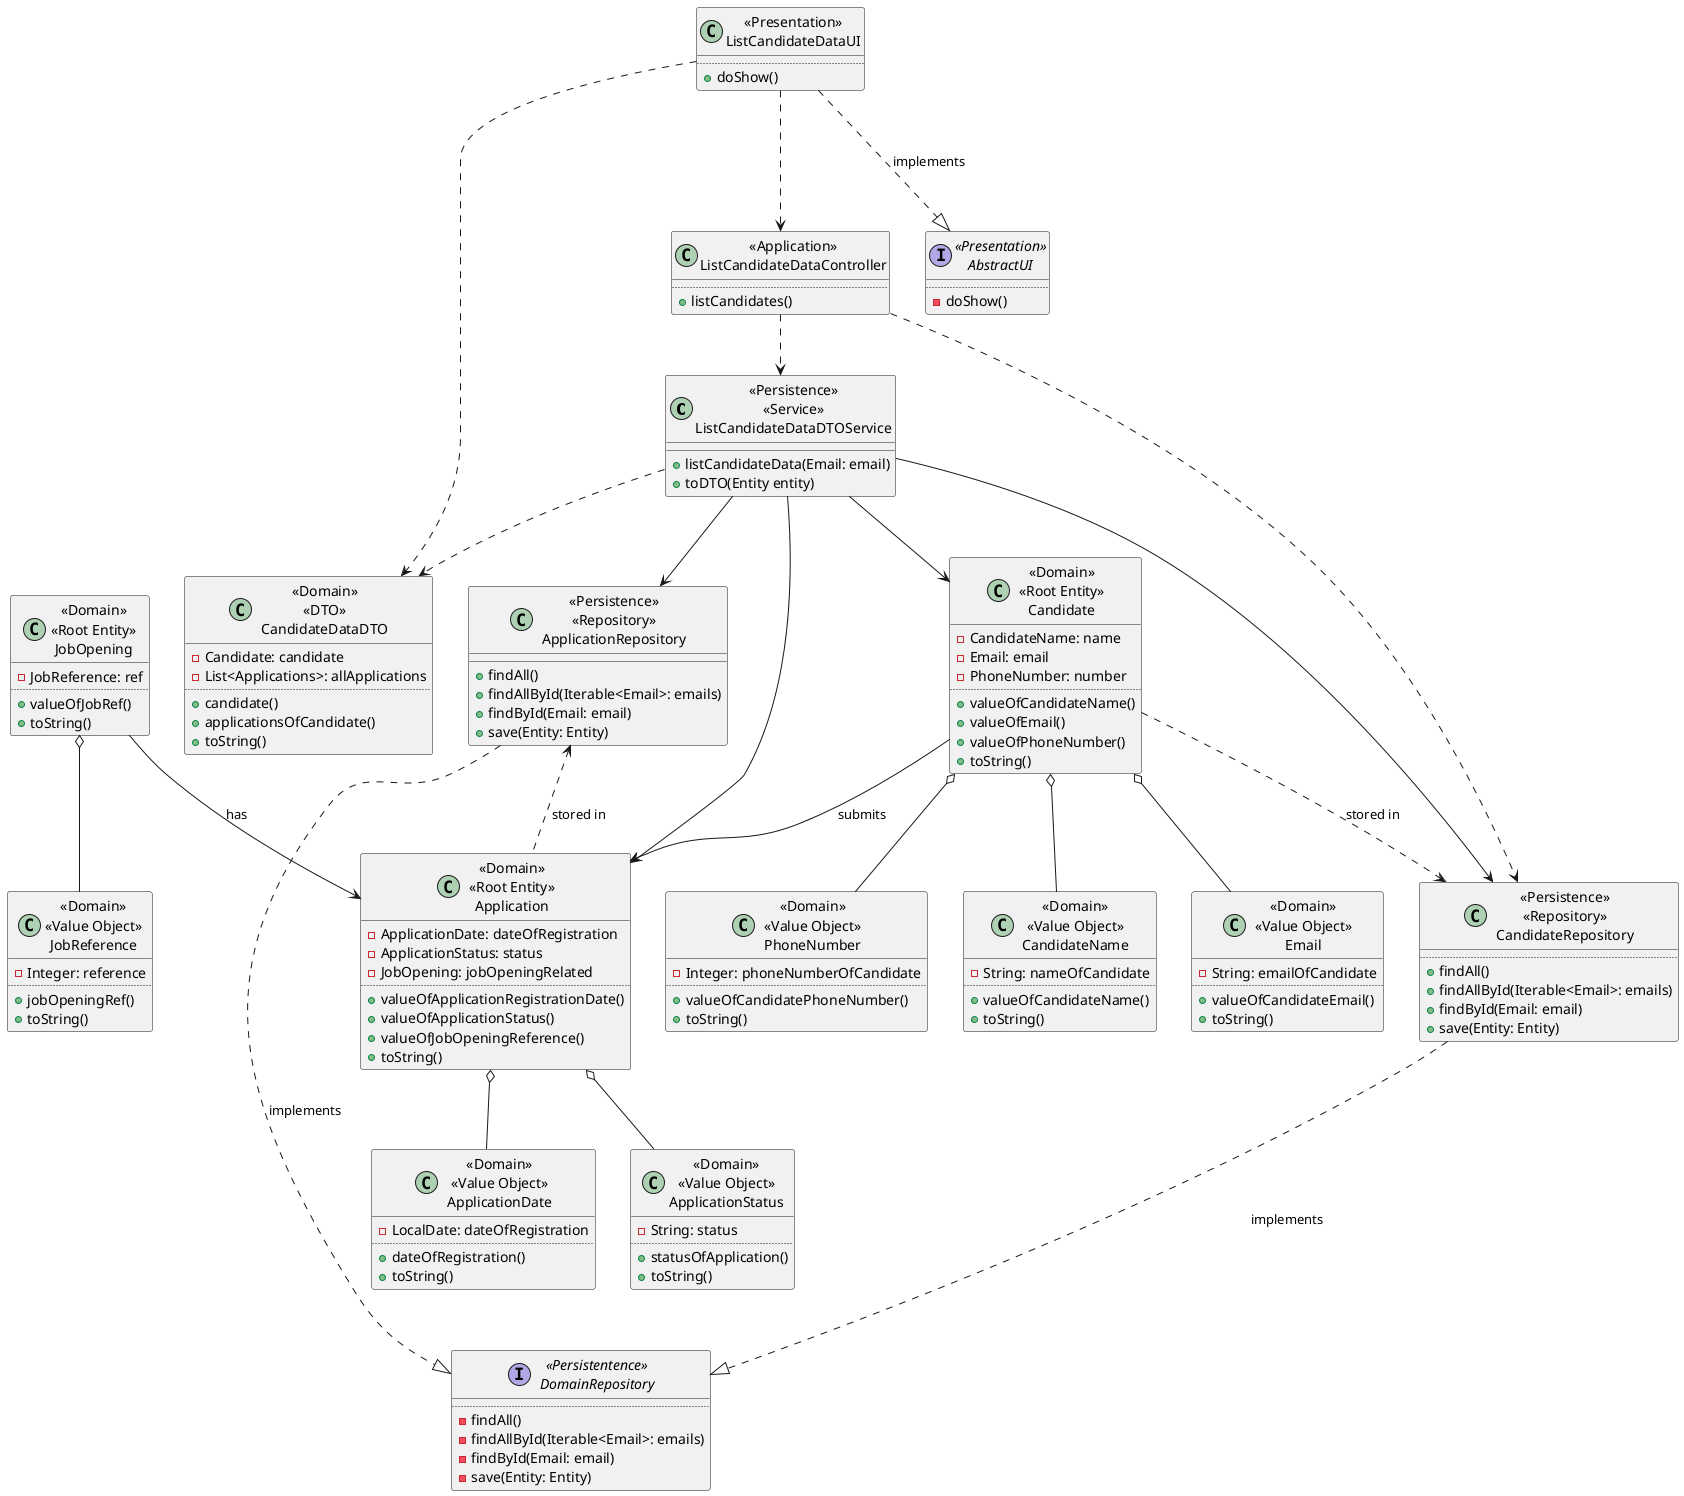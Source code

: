 @startuml
'https://plantuml.com/class-diagram

skinparam groupInheritance 3

Class "<<Persistence>>\n<<Service>>\nListCandidateDataDTOService" as SERVICE {
    + listCandidateData(Email: email)
    + toDTO(Entity entity)
}
Class "<<Domain>>\n<<DTO>>\nCandidateDataDTO" as DTO {
    - Candidate: candidate
    - List<Applications>: allApplications
    ..
    + candidate()
    + applicationsOfCandidate()
    + toString()
}
Class "<<Domain>>\n<<Root Entity>>\nApplication" as A {
    - ApplicationDate: dateOfRegistration
    - ApplicationStatus: status
    - JobOpening: jobOpeningRelated
    ..
    + valueOfApplicationRegistrationDate()
    + valueOfApplicationStatus()
    + valueOfJobOpeningReference()
    + toString()
}
Class "<<Domain>>\n<<Root Entity>>\nJobOpening" as J {
    - JobReference: ref
    ..
    + valueOfJobRef()
    + toString()
}
Class "<<Domain>>\n<<Value Object>>\nApplicationDate" as ADATE {
    - LocalDate: dateOfRegistration
    ..
    + dateOfRegistration()
    + toString()
}
Class "<<Domain>>\n<<Value Object>>\nApplicationStatus" as ASTATUS {
    - String: status
    ..
    + statusOfApplication()
    + toString()
}
Class "<<Domain>>\n<<Value Object>>\nJobReference" as JREF {
    - Integer: reference
    ..
    + jobOpeningRef()
    + toString()
}
Class "<<Persistence>>\n<<Repository>>\nApplicationRepository" as AREPO {
    + findAll()
    + findAllById(Iterable<Email>: emails)
    + findById(Email: email)
    + save(Entity: Entity)
}
Class "<<Presentation>>\nListCandidateDataUI" as UI {
    ..
    + doShow()
}
Class "<<Application>>\nListCandidateDataController" as CTRL {
    ..
    + listCandidates()
}
Interface "<<Persistentence>>\nDomainRepository" as DREPO {
    ..
    - findAll()
    - findAllById(Iterable<Email>: emails)
    - findById(Email: email)
    - save(Entity: Entity)
}
Interface "<<Presentation>>\nAbstractUI" as ABUI {
    ..
    - doShow()
}
Class "<<Persistence>>\n<<Repository>>\nCandidateRepository" as CREPO {
    ..
    + findAll()
    + findAllById(Iterable<Email>: emails)
    + findById(Email: email)
    + save(Entity: Entity)
}
Class "<<Domain>>\n<<Root Entity>>\nCandidate" as C {
    - CandidateName: name
    - Email: email
    - PhoneNumber: number
    ..
    + valueOfCandidateName()
    + valueOfEmail()
    + valueOfPhoneNumber()
    + toString()
}
Class "<<Domain>>\n<<Value Object>>\nCandidateName" as CNAME {
    - String: nameOfCandidate
    ..
    + valueOfCandidateName()
    + toString()
}
Class "<<Domain>>\n<<Value Object>>\nEmail" as CEMAIL {
    - String: emailOfCandidate
    ..
    + valueOfCandidateEmail()
    + toString()
}
Class "<<Domain>>\n<<Value Object>>\nPhoneNumber" as CPHONE {
    - Integer: phoneNumberOfCandidate
    ..
    + valueOfCandidatePhoneNumber()
    + toString()
}

C o-- CPHONE
C o-- CNAME
C o-- CEMAIL

CREPO ...|> DREPO: implements

AREPO ...|> DREPO: implements
AREPO <.. A: stored in

UI ...|> ABUI: implements
UI ...> CTRL
UI ..> DTO

CTRL ..> CREPO
CTRL ..> SERVICE

SERVICE --> CREPO
SERVICE --> C
SERVICE --> A
SERVICE --> AREPO
SERVICE ..> DTO

C ..> CREPO: stored in
C --> A: submits

A o-- ASTATUS
A o-- ADATE

J --> A: has
J o-- JREF
@enduml